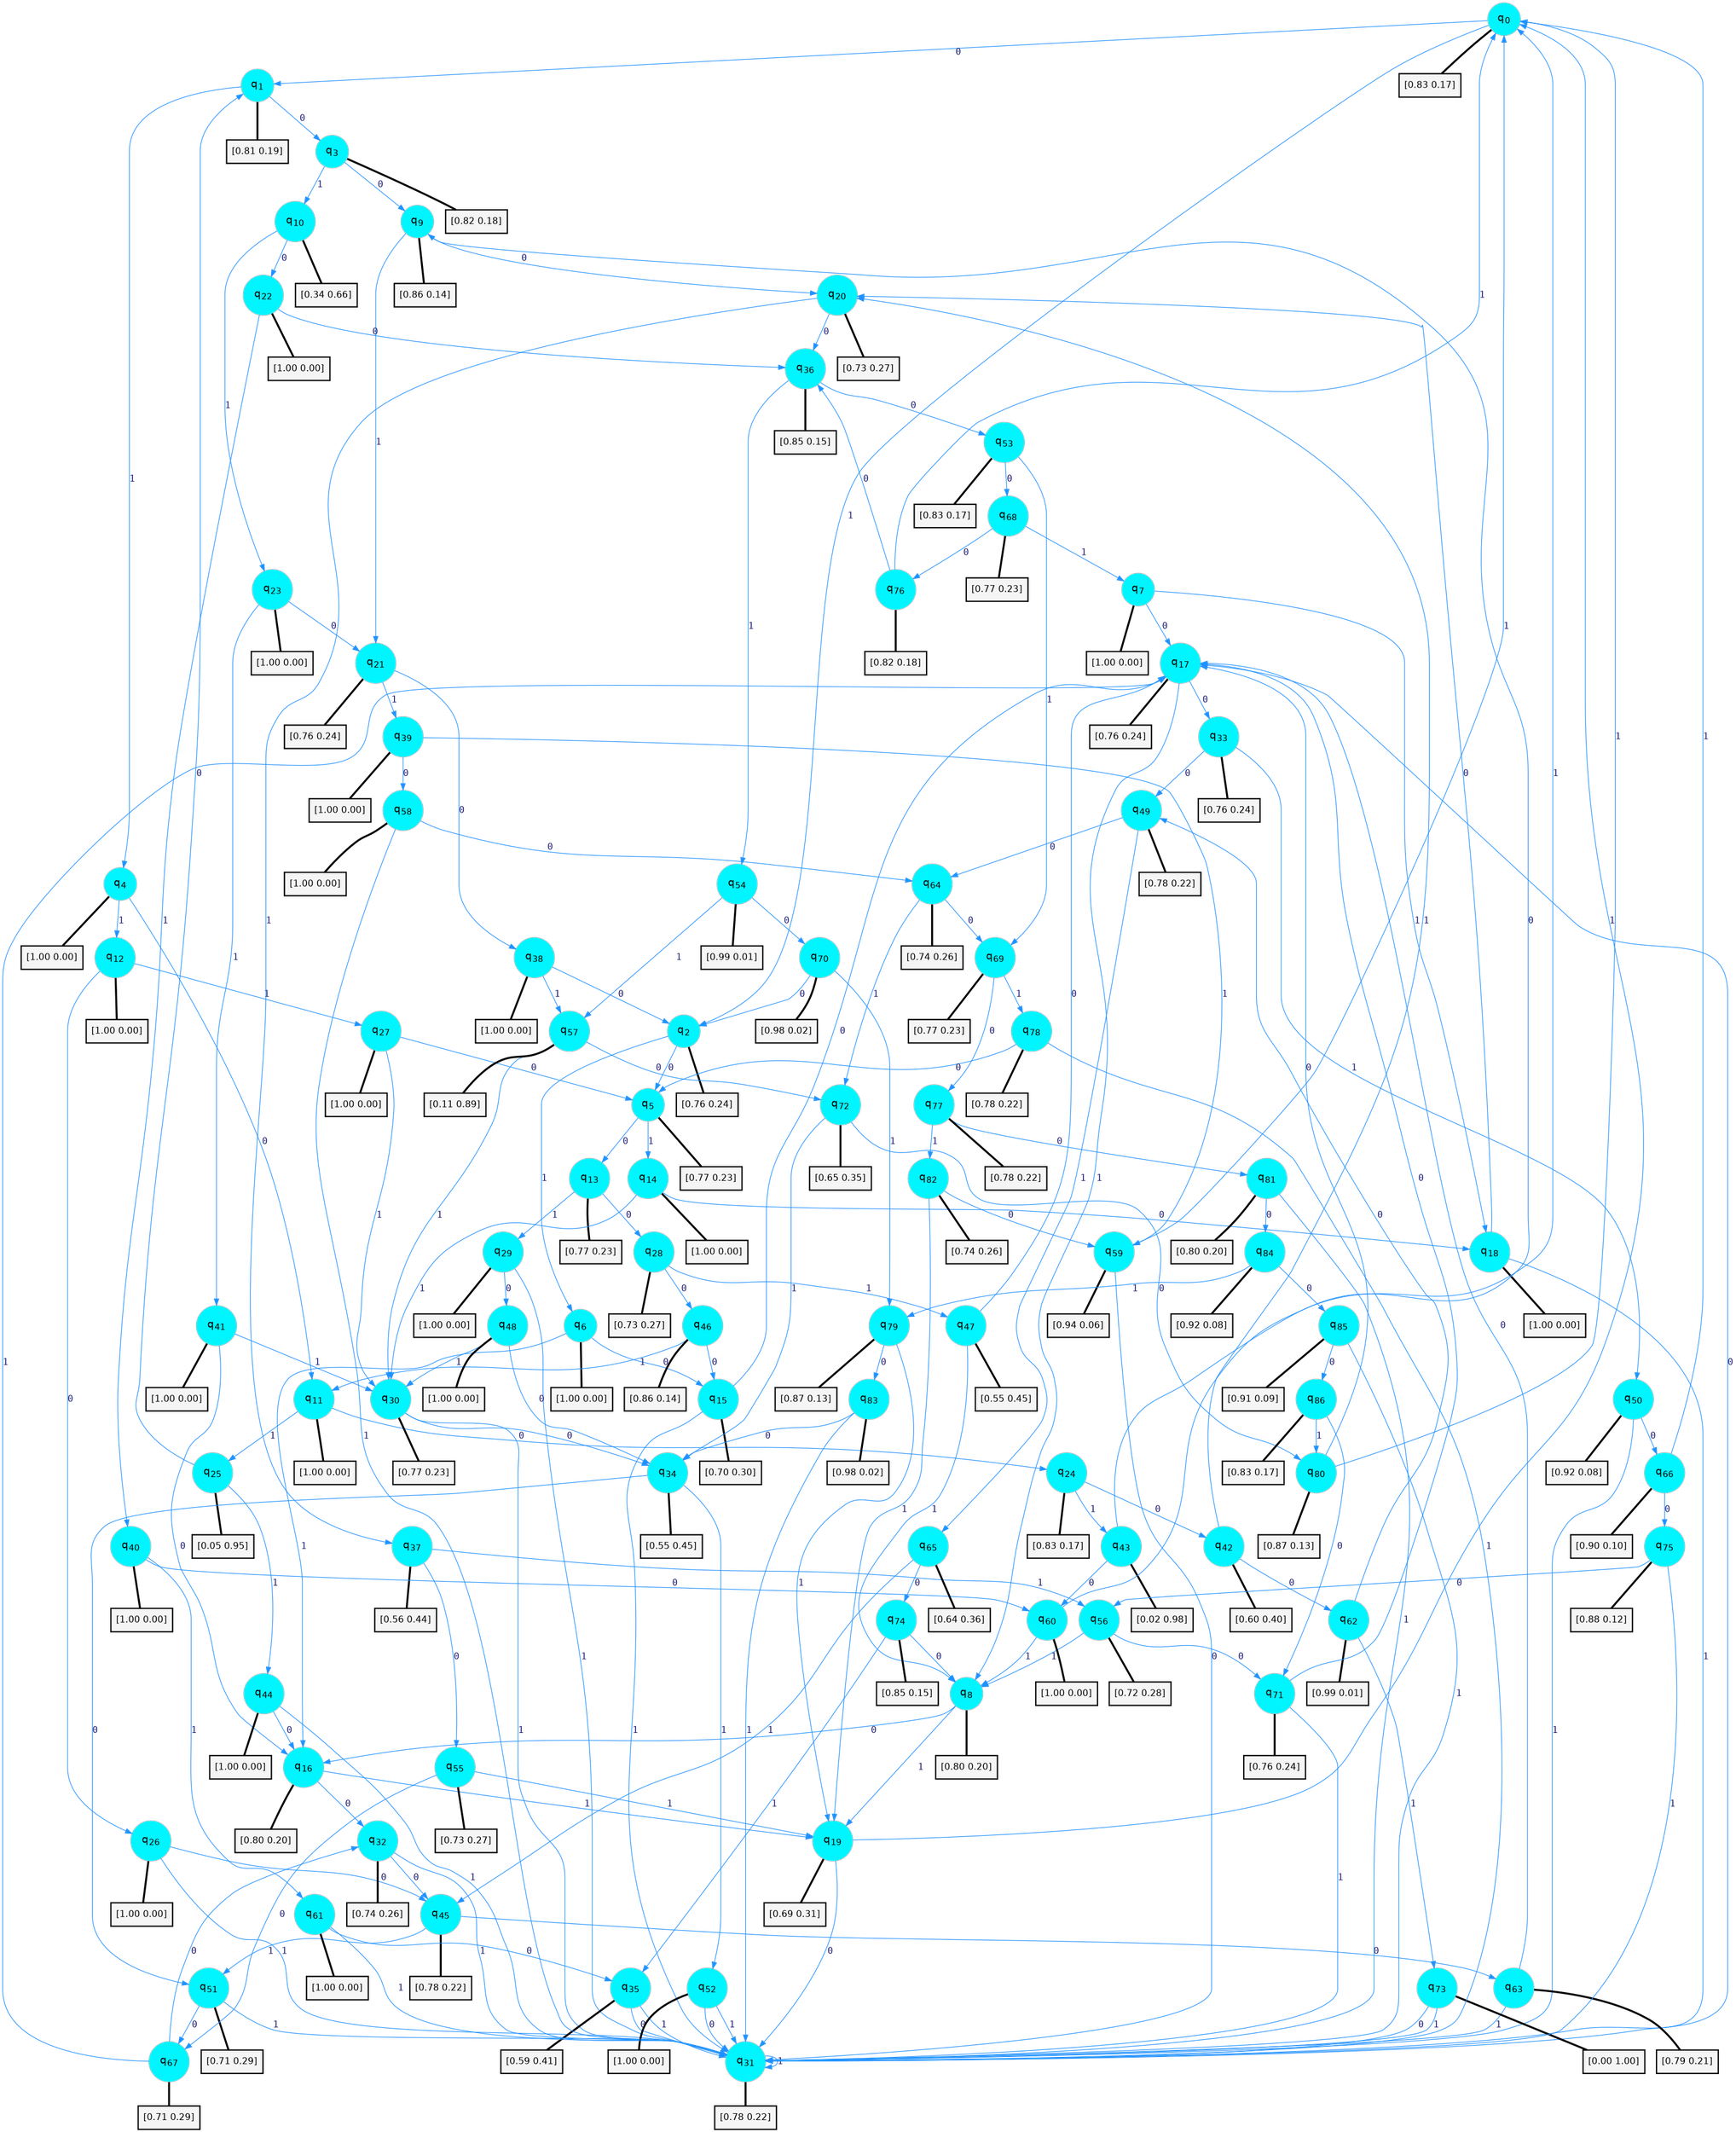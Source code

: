 digraph G {
graph [
bgcolor=transparent, dpi=300, rankdir=TD, size="40,25"];
node [
color=gray, fillcolor=turquoise1, fontcolor=black, fontname=Helvetica, fontsize=16, fontweight=bold, shape=circle, style=filled];
edge [
arrowsize=1, color=dodgerblue1, fontcolor=midnightblue, fontname=courier, fontweight=bold, penwidth=1, style=solid, weight=20];
0[label=<q<SUB>0</SUB>>];
1[label=<q<SUB>1</SUB>>];
2[label=<q<SUB>2</SUB>>];
3[label=<q<SUB>3</SUB>>];
4[label=<q<SUB>4</SUB>>];
5[label=<q<SUB>5</SUB>>];
6[label=<q<SUB>6</SUB>>];
7[label=<q<SUB>7</SUB>>];
8[label=<q<SUB>8</SUB>>];
9[label=<q<SUB>9</SUB>>];
10[label=<q<SUB>10</SUB>>];
11[label=<q<SUB>11</SUB>>];
12[label=<q<SUB>12</SUB>>];
13[label=<q<SUB>13</SUB>>];
14[label=<q<SUB>14</SUB>>];
15[label=<q<SUB>15</SUB>>];
16[label=<q<SUB>16</SUB>>];
17[label=<q<SUB>17</SUB>>];
18[label=<q<SUB>18</SUB>>];
19[label=<q<SUB>19</SUB>>];
20[label=<q<SUB>20</SUB>>];
21[label=<q<SUB>21</SUB>>];
22[label=<q<SUB>22</SUB>>];
23[label=<q<SUB>23</SUB>>];
24[label=<q<SUB>24</SUB>>];
25[label=<q<SUB>25</SUB>>];
26[label=<q<SUB>26</SUB>>];
27[label=<q<SUB>27</SUB>>];
28[label=<q<SUB>28</SUB>>];
29[label=<q<SUB>29</SUB>>];
30[label=<q<SUB>30</SUB>>];
31[label=<q<SUB>31</SUB>>];
32[label=<q<SUB>32</SUB>>];
33[label=<q<SUB>33</SUB>>];
34[label=<q<SUB>34</SUB>>];
35[label=<q<SUB>35</SUB>>];
36[label=<q<SUB>36</SUB>>];
37[label=<q<SUB>37</SUB>>];
38[label=<q<SUB>38</SUB>>];
39[label=<q<SUB>39</SUB>>];
40[label=<q<SUB>40</SUB>>];
41[label=<q<SUB>41</SUB>>];
42[label=<q<SUB>42</SUB>>];
43[label=<q<SUB>43</SUB>>];
44[label=<q<SUB>44</SUB>>];
45[label=<q<SUB>45</SUB>>];
46[label=<q<SUB>46</SUB>>];
47[label=<q<SUB>47</SUB>>];
48[label=<q<SUB>48</SUB>>];
49[label=<q<SUB>49</SUB>>];
50[label=<q<SUB>50</SUB>>];
51[label=<q<SUB>51</SUB>>];
52[label=<q<SUB>52</SUB>>];
53[label=<q<SUB>53</SUB>>];
54[label=<q<SUB>54</SUB>>];
55[label=<q<SUB>55</SUB>>];
56[label=<q<SUB>56</SUB>>];
57[label=<q<SUB>57</SUB>>];
58[label=<q<SUB>58</SUB>>];
59[label=<q<SUB>59</SUB>>];
60[label=<q<SUB>60</SUB>>];
61[label=<q<SUB>61</SUB>>];
62[label=<q<SUB>62</SUB>>];
63[label=<q<SUB>63</SUB>>];
64[label=<q<SUB>64</SUB>>];
65[label=<q<SUB>65</SUB>>];
66[label=<q<SUB>66</SUB>>];
67[label=<q<SUB>67</SUB>>];
68[label=<q<SUB>68</SUB>>];
69[label=<q<SUB>69</SUB>>];
70[label=<q<SUB>70</SUB>>];
71[label=<q<SUB>71</SUB>>];
72[label=<q<SUB>72</SUB>>];
73[label=<q<SUB>73</SUB>>];
74[label=<q<SUB>74</SUB>>];
75[label=<q<SUB>75</SUB>>];
76[label=<q<SUB>76</SUB>>];
77[label=<q<SUB>77</SUB>>];
78[label=<q<SUB>78</SUB>>];
79[label=<q<SUB>79</SUB>>];
80[label=<q<SUB>80</SUB>>];
81[label=<q<SUB>81</SUB>>];
82[label=<q<SUB>82</SUB>>];
83[label=<q<SUB>83</SUB>>];
84[label=<q<SUB>84</SUB>>];
85[label=<q<SUB>85</SUB>>];
86[label=<q<SUB>86</SUB>>];
87[label="[0.83 0.17]", shape=box,fontcolor=black, fontname=Helvetica, fontsize=14, penwidth=2, fillcolor=whitesmoke,color=black];
88[label="[0.81 0.19]", shape=box,fontcolor=black, fontname=Helvetica, fontsize=14, penwidth=2, fillcolor=whitesmoke,color=black];
89[label="[0.76 0.24]", shape=box,fontcolor=black, fontname=Helvetica, fontsize=14, penwidth=2, fillcolor=whitesmoke,color=black];
90[label="[0.82 0.18]", shape=box,fontcolor=black, fontname=Helvetica, fontsize=14, penwidth=2, fillcolor=whitesmoke,color=black];
91[label="[1.00 0.00]", shape=box,fontcolor=black, fontname=Helvetica, fontsize=14, penwidth=2, fillcolor=whitesmoke,color=black];
92[label="[0.77 0.23]", shape=box,fontcolor=black, fontname=Helvetica, fontsize=14, penwidth=2, fillcolor=whitesmoke,color=black];
93[label="[1.00 0.00]", shape=box,fontcolor=black, fontname=Helvetica, fontsize=14, penwidth=2, fillcolor=whitesmoke,color=black];
94[label="[1.00 0.00]", shape=box,fontcolor=black, fontname=Helvetica, fontsize=14, penwidth=2, fillcolor=whitesmoke,color=black];
95[label="[0.80 0.20]", shape=box,fontcolor=black, fontname=Helvetica, fontsize=14, penwidth=2, fillcolor=whitesmoke,color=black];
96[label="[0.86 0.14]", shape=box,fontcolor=black, fontname=Helvetica, fontsize=14, penwidth=2, fillcolor=whitesmoke,color=black];
97[label="[0.34 0.66]", shape=box,fontcolor=black, fontname=Helvetica, fontsize=14, penwidth=2, fillcolor=whitesmoke,color=black];
98[label="[1.00 0.00]", shape=box,fontcolor=black, fontname=Helvetica, fontsize=14, penwidth=2, fillcolor=whitesmoke,color=black];
99[label="[1.00 0.00]", shape=box,fontcolor=black, fontname=Helvetica, fontsize=14, penwidth=2, fillcolor=whitesmoke,color=black];
100[label="[0.77 0.23]", shape=box,fontcolor=black, fontname=Helvetica, fontsize=14, penwidth=2, fillcolor=whitesmoke,color=black];
101[label="[1.00 0.00]", shape=box,fontcolor=black, fontname=Helvetica, fontsize=14, penwidth=2, fillcolor=whitesmoke,color=black];
102[label="[0.70 0.30]", shape=box,fontcolor=black, fontname=Helvetica, fontsize=14, penwidth=2, fillcolor=whitesmoke,color=black];
103[label="[0.80 0.20]", shape=box,fontcolor=black, fontname=Helvetica, fontsize=14, penwidth=2, fillcolor=whitesmoke,color=black];
104[label="[0.76 0.24]", shape=box,fontcolor=black, fontname=Helvetica, fontsize=14, penwidth=2, fillcolor=whitesmoke,color=black];
105[label="[1.00 0.00]", shape=box,fontcolor=black, fontname=Helvetica, fontsize=14, penwidth=2, fillcolor=whitesmoke,color=black];
106[label="[0.69 0.31]", shape=box,fontcolor=black, fontname=Helvetica, fontsize=14, penwidth=2, fillcolor=whitesmoke,color=black];
107[label="[0.73 0.27]", shape=box,fontcolor=black, fontname=Helvetica, fontsize=14, penwidth=2, fillcolor=whitesmoke,color=black];
108[label="[0.76 0.24]", shape=box,fontcolor=black, fontname=Helvetica, fontsize=14, penwidth=2, fillcolor=whitesmoke,color=black];
109[label="[1.00 0.00]", shape=box,fontcolor=black, fontname=Helvetica, fontsize=14, penwidth=2, fillcolor=whitesmoke,color=black];
110[label="[1.00 0.00]", shape=box,fontcolor=black, fontname=Helvetica, fontsize=14, penwidth=2, fillcolor=whitesmoke,color=black];
111[label="[0.83 0.17]", shape=box,fontcolor=black, fontname=Helvetica, fontsize=14, penwidth=2, fillcolor=whitesmoke,color=black];
112[label="[0.05 0.95]", shape=box,fontcolor=black, fontname=Helvetica, fontsize=14, penwidth=2, fillcolor=whitesmoke,color=black];
113[label="[1.00 0.00]", shape=box,fontcolor=black, fontname=Helvetica, fontsize=14, penwidth=2, fillcolor=whitesmoke,color=black];
114[label="[1.00 0.00]", shape=box,fontcolor=black, fontname=Helvetica, fontsize=14, penwidth=2, fillcolor=whitesmoke,color=black];
115[label="[0.73 0.27]", shape=box,fontcolor=black, fontname=Helvetica, fontsize=14, penwidth=2, fillcolor=whitesmoke,color=black];
116[label="[1.00 0.00]", shape=box,fontcolor=black, fontname=Helvetica, fontsize=14, penwidth=2, fillcolor=whitesmoke,color=black];
117[label="[0.77 0.23]", shape=box,fontcolor=black, fontname=Helvetica, fontsize=14, penwidth=2, fillcolor=whitesmoke,color=black];
118[label="[0.78 0.22]", shape=box,fontcolor=black, fontname=Helvetica, fontsize=14, penwidth=2, fillcolor=whitesmoke,color=black];
119[label="[0.74 0.26]", shape=box,fontcolor=black, fontname=Helvetica, fontsize=14, penwidth=2, fillcolor=whitesmoke,color=black];
120[label="[0.76 0.24]", shape=box,fontcolor=black, fontname=Helvetica, fontsize=14, penwidth=2, fillcolor=whitesmoke,color=black];
121[label="[0.55 0.45]", shape=box,fontcolor=black, fontname=Helvetica, fontsize=14, penwidth=2, fillcolor=whitesmoke,color=black];
122[label="[0.59 0.41]", shape=box,fontcolor=black, fontname=Helvetica, fontsize=14, penwidth=2, fillcolor=whitesmoke,color=black];
123[label="[0.85 0.15]", shape=box,fontcolor=black, fontname=Helvetica, fontsize=14, penwidth=2, fillcolor=whitesmoke,color=black];
124[label="[0.56 0.44]", shape=box,fontcolor=black, fontname=Helvetica, fontsize=14, penwidth=2, fillcolor=whitesmoke,color=black];
125[label="[1.00 0.00]", shape=box,fontcolor=black, fontname=Helvetica, fontsize=14, penwidth=2, fillcolor=whitesmoke,color=black];
126[label="[1.00 0.00]", shape=box,fontcolor=black, fontname=Helvetica, fontsize=14, penwidth=2, fillcolor=whitesmoke,color=black];
127[label="[1.00 0.00]", shape=box,fontcolor=black, fontname=Helvetica, fontsize=14, penwidth=2, fillcolor=whitesmoke,color=black];
128[label="[1.00 0.00]", shape=box,fontcolor=black, fontname=Helvetica, fontsize=14, penwidth=2, fillcolor=whitesmoke,color=black];
129[label="[0.60 0.40]", shape=box,fontcolor=black, fontname=Helvetica, fontsize=14, penwidth=2, fillcolor=whitesmoke,color=black];
130[label="[0.02 0.98]", shape=box,fontcolor=black, fontname=Helvetica, fontsize=14, penwidth=2, fillcolor=whitesmoke,color=black];
131[label="[1.00 0.00]", shape=box,fontcolor=black, fontname=Helvetica, fontsize=14, penwidth=2, fillcolor=whitesmoke,color=black];
132[label="[0.78 0.22]", shape=box,fontcolor=black, fontname=Helvetica, fontsize=14, penwidth=2, fillcolor=whitesmoke,color=black];
133[label="[0.86 0.14]", shape=box,fontcolor=black, fontname=Helvetica, fontsize=14, penwidth=2, fillcolor=whitesmoke,color=black];
134[label="[0.55 0.45]", shape=box,fontcolor=black, fontname=Helvetica, fontsize=14, penwidth=2, fillcolor=whitesmoke,color=black];
135[label="[1.00 0.00]", shape=box,fontcolor=black, fontname=Helvetica, fontsize=14, penwidth=2, fillcolor=whitesmoke,color=black];
136[label="[0.78 0.22]", shape=box,fontcolor=black, fontname=Helvetica, fontsize=14, penwidth=2, fillcolor=whitesmoke,color=black];
137[label="[0.92 0.08]", shape=box,fontcolor=black, fontname=Helvetica, fontsize=14, penwidth=2, fillcolor=whitesmoke,color=black];
138[label="[0.71 0.29]", shape=box,fontcolor=black, fontname=Helvetica, fontsize=14, penwidth=2, fillcolor=whitesmoke,color=black];
139[label="[1.00 0.00]", shape=box,fontcolor=black, fontname=Helvetica, fontsize=14, penwidth=2, fillcolor=whitesmoke,color=black];
140[label="[0.83 0.17]", shape=box,fontcolor=black, fontname=Helvetica, fontsize=14, penwidth=2, fillcolor=whitesmoke,color=black];
141[label="[0.99 0.01]", shape=box,fontcolor=black, fontname=Helvetica, fontsize=14, penwidth=2, fillcolor=whitesmoke,color=black];
142[label="[0.73 0.27]", shape=box,fontcolor=black, fontname=Helvetica, fontsize=14, penwidth=2, fillcolor=whitesmoke,color=black];
143[label="[0.72 0.28]", shape=box,fontcolor=black, fontname=Helvetica, fontsize=14, penwidth=2, fillcolor=whitesmoke,color=black];
144[label="[0.11 0.89]", shape=box,fontcolor=black, fontname=Helvetica, fontsize=14, penwidth=2, fillcolor=whitesmoke,color=black];
145[label="[1.00 0.00]", shape=box,fontcolor=black, fontname=Helvetica, fontsize=14, penwidth=2, fillcolor=whitesmoke,color=black];
146[label="[0.94 0.06]", shape=box,fontcolor=black, fontname=Helvetica, fontsize=14, penwidth=2, fillcolor=whitesmoke,color=black];
147[label="[1.00 0.00]", shape=box,fontcolor=black, fontname=Helvetica, fontsize=14, penwidth=2, fillcolor=whitesmoke,color=black];
148[label="[1.00 0.00]", shape=box,fontcolor=black, fontname=Helvetica, fontsize=14, penwidth=2, fillcolor=whitesmoke,color=black];
149[label="[0.99 0.01]", shape=box,fontcolor=black, fontname=Helvetica, fontsize=14, penwidth=2, fillcolor=whitesmoke,color=black];
150[label="[0.79 0.21]", shape=box,fontcolor=black, fontname=Helvetica, fontsize=14, penwidth=2, fillcolor=whitesmoke,color=black];
151[label="[0.74 0.26]", shape=box,fontcolor=black, fontname=Helvetica, fontsize=14, penwidth=2, fillcolor=whitesmoke,color=black];
152[label="[0.64 0.36]", shape=box,fontcolor=black, fontname=Helvetica, fontsize=14, penwidth=2, fillcolor=whitesmoke,color=black];
153[label="[0.90 0.10]", shape=box,fontcolor=black, fontname=Helvetica, fontsize=14, penwidth=2, fillcolor=whitesmoke,color=black];
154[label="[0.71 0.29]", shape=box,fontcolor=black, fontname=Helvetica, fontsize=14, penwidth=2, fillcolor=whitesmoke,color=black];
155[label="[0.77 0.23]", shape=box,fontcolor=black, fontname=Helvetica, fontsize=14, penwidth=2, fillcolor=whitesmoke,color=black];
156[label="[0.77 0.23]", shape=box,fontcolor=black, fontname=Helvetica, fontsize=14, penwidth=2, fillcolor=whitesmoke,color=black];
157[label="[0.98 0.02]", shape=box,fontcolor=black, fontname=Helvetica, fontsize=14, penwidth=2, fillcolor=whitesmoke,color=black];
158[label="[0.76 0.24]", shape=box,fontcolor=black, fontname=Helvetica, fontsize=14, penwidth=2, fillcolor=whitesmoke,color=black];
159[label="[0.65 0.35]", shape=box,fontcolor=black, fontname=Helvetica, fontsize=14, penwidth=2, fillcolor=whitesmoke,color=black];
160[label="[0.00 1.00]", shape=box,fontcolor=black, fontname=Helvetica, fontsize=14, penwidth=2, fillcolor=whitesmoke,color=black];
161[label="[0.85 0.15]", shape=box,fontcolor=black, fontname=Helvetica, fontsize=14, penwidth=2, fillcolor=whitesmoke,color=black];
162[label="[0.88 0.12]", shape=box,fontcolor=black, fontname=Helvetica, fontsize=14, penwidth=2, fillcolor=whitesmoke,color=black];
163[label="[0.82 0.18]", shape=box,fontcolor=black, fontname=Helvetica, fontsize=14, penwidth=2, fillcolor=whitesmoke,color=black];
164[label="[0.78 0.22]", shape=box,fontcolor=black, fontname=Helvetica, fontsize=14, penwidth=2, fillcolor=whitesmoke,color=black];
165[label="[0.78 0.22]", shape=box,fontcolor=black, fontname=Helvetica, fontsize=14, penwidth=2, fillcolor=whitesmoke,color=black];
166[label="[0.87 0.13]", shape=box,fontcolor=black, fontname=Helvetica, fontsize=14, penwidth=2, fillcolor=whitesmoke,color=black];
167[label="[0.87 0.13]", shape=box,fontcolor=black, fontname=Helvetica, fontsize=14, penwidth=2, fillcolor=whitesmoke,color=black];
168[label="[0.80 0.20]", shape=box,fontcolor=black, fontname=Helvetica, fontsize=14, penwidth=2, fillcolor=whitesmoke,color=black];
169[label="[0.74 0.26]", shape=box,fontcolor=black, fontname=Helvetica, fontsize=14, penwidth=2, fillcolor=whitesmoke,color=black];
170[label="[0.98 0.02]", shape=box,fontcolor=black, fontname=Helvetica, fontsize=14, penwidth=2, fillcolor=whitesmoke,color=black];
171[label="[0.92 0.08]", shape=box,fontcolor=black, fontname=Helvetica, fontsize=14, penwidth=2, fillcolor=whitesmoke,color=black];
172[label="[0.91 0.09]", shape=box,fontcolor=black, fontname=Helvetica, fontsize=14, penwidth=2, fillcolor=whitesmoke,color=black];
173[label="[0.83 0.17]", shape=box,fontcolor=black, fontname=Helvetica, fontsize=14, penwidth=2, fillcolor=whitesmoke,color=black];
0->1 [label=0];
0->2 [label=1];
0->87 [arrowhead=none, penwidth=3,color=black];
1->3 [label=0];
1->4 [label=1];
1->88 [arrowhead=none, penwidth=3,color=black];
2->5 [label=0];
2->6 [label=1];
2->89 [arrowhead=none, penwidth=3,color=black];
3->9 [label=0];
3->10 [label=1];
3->90 [arrowhead=none, penwidth=3,color=black];
4->11 [label=0];
4->12 [label=1];
4->91 [arrowhead=none, penwidth=3,color=black];
5->13 [label=0];
5->14 [label=1];
5->92 [arrowhead=none, penwidth=3,color=black];
6->15 [label=0];
6->16 [label=1];
6->93 [arrowhead=none, penwidth=3,color=black];
7->17 [label=0];
7->18 [label=1];
7->94 [arrowhead=none, penwidth=3,color=black];
8->16 [label=0];
8->19 [label=1];
8->95 [arrowhead=none, penwidth=3,color=black];
9->20 [label=0];
9->21 [label=1];
9->96 [arrowhead=none, penwidth=3,color=black];
10->22 [label=0];
10->23 [label=1];
10->97 [arrowhead=none, penwidth=3,color=black];
11->24 [label=0];
11->25 [label=1];
11->98 [arrowhead=none, penwidth=3,color=black];
12->26 [label=0];
12->27 [label=1];
12->99 [arrowhead=none, penwidth=3,color=black];
13->28 [label=0];
13->29 [label=1];
13->100 [arrowhead=none, penwidth=3,color=black];
14->18 [label=0];
14->30 [label=1];
14->101 [arrowhead=none, penwidth=3,color=black];
15->17 [label=0];
15->31 [label=1];
15->102 [arrowhead=none, penwidth=3,color=black];
16->32 [label=0];
16->19 [label=1];
16->103 [arrowhead=none, penwidth=3,color=black];
17->33 [label=0];
17->8 [label=1];
17->104 [arrowhead=none, penwidth=3,color=black];
18->20 [label=0];
18->31 [label=1];
18->105 [arrowhead=none, penwidth=3,color=black];
19->31 [label=0];
19->0 [label=1];
19->106 [arrowhead=none, penwidth=3,color=black];
20->36 [label=0];
20->37 [label=1];
20->107 [arrowhead=none, penwidth=3,color=black];
21->38 [label=0];
21->39 [label=1];
21->108 [arrowhead=none, penwidth=3,color=black];
22->36 [label=0];
22->40 [label=1];
22->109 [arrowhead=none, penwidth=3,color=black];
23->21 [label=0];
23->41 [label=1];
23->110 [arrowhead=none, penwidth=3,color=black];
24->42 [label=0];
24->43 [label=1];
24->111 [arrowhead=none, penwidth=3,color=black];
25->1 [label=0];
25->44 [label=1];
25->112 [arrowhead=none, penwidth=3,color=black];
26->45 [label=0];
26->31 [label=1];
26->113 [arrowhead=none, penwidth=3,color=black];
27->5 [label=0];
27->30 [label=1];
27->114 [arrowhead=none, penwidth=3,color=black];
28->46 [label=0];
28->47 [label=1];
28->115 [arrowhead=none, penwidth=3,color=black];
29->48 [label=0];
29->31 [label=1];
29->116 [arrowhead=none, penwidth=3,color=black];
30->34 [label=0];
30->31 [label=1];
30->117 [arrowhead=none, penwidth=3,color=black];
31->17 [label=0];
31->31 [label=1];
31->118 [arrowhead=none, penwidth=3,color=black];
32->45 [label=0];
32->31 [label=1];
32->119 [arrowhead=none, penwidth=3,color=black];
33->49 [label=0];
33->50 [label=1];
33->120 [arrowhead=none, penwidth=3,color=black];
34->51 [label=0];
34->52 [label=1];
34->121 [arrowhead=none, penwidth=3,color=black];
35->31 [label=0];
35->31 [label=1];
35->122 [arrowhead=none, penwidth=3,color=black];
36->53 [label=0];
36->54 [label=1];
36->123 [arrowhead=none, penwidth=3,color=black];
37->55 [label=0];
37->56 [label=1];
37->124 [arrowhead=none, penwidth=3,color=black];
38->2 [label=0];
38->57 [label=1];
38->125 [arrowhead=none, penwidth=3,color=black];
39->58 [label=0];
39->59 [label=1];
39->126 [arrowhead=none, penwidth=3,color=black];
40->60 [label=0];
40->61 [label=1];
40->127 [arrowhead=none, penwidth=3,color=black];
41->16 [label=0];
41->30 [label=1];
41->128 [arrowhead=none, penwidth=3,color=black];
42->62 [label=0];
42->20 [label=1];
42->129 [arrowhead=none, penwidth=3,color=black];
43->60 [label=0];
43->0 [label=1];
43->130 [arrowhead=none, penwidth=3,color=black];
44->16 [label=0];
44->31 [label=1];
44->131 [arrowhead=none, penwidth=3,color=black];
45->63 [label=0];
45->51 [label=1];
45->132 [arrowhead=none, penwidth=3,color=black];
46->15 [label=0];
46->11 [label=1];
46->133 [arrowhead=none, penwidth=3,color=black];
47->17 [label=0];
47->8 [label=1];
47->134 [arrowhead=none, penwidth=3,color=black];
48->34 [label=0];
48->30 [label=1];
48->135 [arrowhead=none, penwidth=3,color=black];
49->64 [label=0];
49->65 [label=1];
49->136 [arrowhead=none, penwidth=3,color=black];
50->66 [label=0];
50->31 [label=1];
50->137 [arrowhead=none, penwidth=3,color=black];
51->67 [label=0];
51->31 [label=1];
51->138 [arrowhead=none, penwidth=3,color=black];
52->31 [label=0];
52->31 [label=1];
52->139 [arrowhead=none, penwidth=3,color=black];
53->68 [label=0];
53->69 [label=1];
53->140 [arrowhead=none, penwidth=3,color=black];
54->70 [label=0];
54->57 [label=1];
54->141 [arrowhead=none, penwidth=3,color=black];
55->67 [label=0];
55->19 [label=1];
55->142 [arrowhead=none, penwidth=3,color=black];
56->71 [label=0];
56->8 [label=1];
56->143 [arrowhead=none, penwidth=3,color=black];
57->72 [label=0];
57->30 [label=1];
57->144 [arrowhead=none, penwidth=3,color=black];
58->64 [label=0];
58->31 [label=1];
58->145 [arrowhead=none, penwidth=3,color=black];
59->31 [label=0];
59->0 [label=1];
59->146 [arrowhead=none, penwidth=3,color=black];
60->9 [label=0];
60->8 [label=1];
60->147 [arrowhead=none, penwidth=3,color=black];
61->35 [label=0];
61->31 [label=1];
61->148 [arrowhead=none, penwidth=3,color=black];
62->49 [label=0];
62->73 [label=1];
62->149 [arrowhead=none, penwidth=3,color=black];
63->17 [label=0];
63->31 [label=1];
63->150 [arrowhead=none, penwidth=3,color=black];
64->69 [label=0];
64->72 [label=1];
64->151 [arrowhead=none, penwidth=3,color=black];
65->74 [label=0];
65->45 [label=1];
65->152 [arrowhead=none, penwidth=3,color=black];
66->75 [label=0];
66->0 [label=1];
66->153 [arrowhead=none, penwidth=3,color=black];
67->32 [label=0];
67->17 [label=1];
67->154 [arrowhead=none, penwidth=3,color=black];
68->76 [label=0];
68->7 [label=1];
68->155 [arrowhead=none, penwidth=3,color=black];
69->77 [label=0];
69->78 [label=1];
69->156 [arrowhead=none, penwidth=3,color=black];
70->2 [label=0];
70->79 [label=1];
70->157 [arrowhead=none, penwidth=3,color=black];
71->17 [label=0];
71->31 [label=1];
71->158 [arrowhead=none, penwidth=3,color=black];
72->80 [label=0];
72->34 [label=1];
72->159 [arrowhead=none, penwidth=3,color=black];
73->31 [label=0];
73->31 [label=1];
73->160 [arrowhead=none, penwidth=3,color=black];
74->8 [label=0];
74->35 [label=1];
74->161 [arrowhead=none, penwidth=3,color=black];
75->56 [label=0];
75->31 [label=1];
75->162 [arrowhead=none, penwidth=3,color=black];
76->36 [label=0];
76->0 [label=1];
76->163 [arrowhead=none, penwidth=3,color=black];
77->81 [label=0];
77->82 [label=1];
77->164 [arrowhead=none, penwidth=3,color=black];
78->5 [label=0];
78->31 [label=1];
78->165 [arrowhead=none, penwidth=3,color=black];
79->83 [label=0];
79->19 [label=1];
79->166 [arrowhead=none, penwidth=3,color=black];
80->17 [label=0];
80->0 [label=1];
80->167 [arrowhead=none, penwidth=3,color=black];
81->84 [label=0];
81->31 [label=1];
81->168 [arrowhead=none, penwidth=3,color=black];
82->59 [label=0];
82->19 [label=1];
82->169 [arrowhead=none, penwidth=3,color=black];
83->34 [label=0];
83->31 [label=1];
83->170 [arrowhead=none, penwidth=3,color=black];
84->85 [label=0];
84->79 [label=1];
84->171 [arrowhead=none, penwidth=3,color=black];
85->86 [label=0];
85->31 [label=1];
85->172 [arrowhead=none, penwidth=3,color=black];
86->71 [label=0];
86->80 [label=1];
86->173 [arrowhead=none, penwidth=3,color=black];
}
